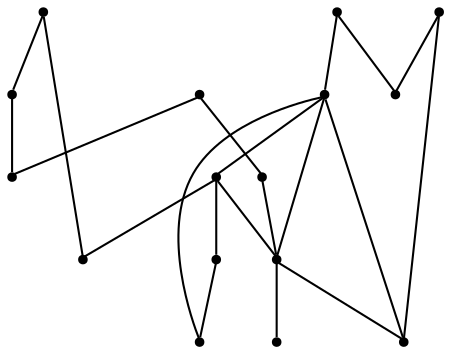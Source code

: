 graph {
  node [shape=point,comment="{\"directed\":false,\"doi\":\"10.1007/978-3-031-49272-3_22\",\"figure\":\"12 (2)\"}"]

  v0 [pos="1423.7965604048986,2004.511221591832"]
  v1 [pos="1402.8703116131135,2122.7327229912644"]
  v2 [pos="1323.3608166572621,2029.6232835346218"]
  v3 [pos="1302.4365709006343,2122.7327229912644"]
  v4 [pos="1536.784339864013,2189.6883442255403"]
  v5 [pos="1520.0452612007994,2256.6440926350933"]
  v6 [pos="1469.8289790374233,2139.4726774958663"]
  v7 [pos="1319.1737101171082,2290.1209812314755"]
  v8 [pos="1499.123209244582,1929.1875943220443"]
  v9 [pos="1448.902730245638,1878.9696384373883"]
  v10 [pos="1213.0203502037468,1921.1697018234527"]
  v11 [pos="1379.779195140803,1953.0327043639345"]
  v12 [pos="1339.6728355072166,2179.1868457471082"]
  v13 [pos="1202.0008589472063,2206.4284259054198"]
  v14 [pos="1235.4790798620515,2139.4726774958663"]
  v15 [pos="1277.4285179884027,1937.0887399165713"]

  v13 -- v14 [id="-2",pos="1202.0008589472063,2206.4284259054198 1235.4790798620515,2139.4726774958663 1235.4790798620515,2139.4726774958663 1235.4790798620515,2139.4726774958663"]
  v10 -- v9 [id="-3",pos="1213.0203502037468,1921.1697018234527 1448.902730245638,1878.9696384373883 1448.902730245638,1878.9696384373883 1448.902730245638,1878.9696384373883"]
  v15 -- v12 [id="-4",pos="1277.4285179884027,1937.0887399165713 1339.6728355072166,2179.1868457471082 1339.6728355072166,2179.1868457471082 1339.6728355072166,2179.1868457471082"]
  v13 -- v7 [id="-6",pos="1202.0008589472063,2206.4284259054198 1319.1737101171082,2290.1209812314755 1319.1737101171082,2290.1209812314755 1319.1737101171082,2290.1209812314755"]
  v3 -- v14 [id="-7",pos="1302.4365709006343,2122.7327229912644 1235.4790798620515,2139.4726774958663 1235.4790798620515,2139.4726774958663 1235.4790798620515,2139.4726774958663"]
  v3 -- v1 [id="-8",pos="1302.4365709006343,2122.7327229912644 1402.8703116131135,2122.7327229912644 1402.8703116131135,2122.7327229912644 1402.8703116131135,2122.7327229912644"]
  v10 -- v2 [id="-9",pos="1213.0203502037468,1921.1697018234527 1323.3608166572621,2029.6232835346218 1323.3608166572621,2029.6232835346218 1323.3608166572621,2029.6232835346218"]
  v7 -- v5 [id="-12",pos="1319.1737101171082,2290.1209812314755 1520.0452612007994,2256.6440926350933 1520.0452612007994,2256.6440926350933 1520.0452612007994,2256.6440926350933"]
  v2 -- v0 [id="-15",pos="1323.3608166572621,2029.6232835346218 1423.7965604048986,2004.511221591832 1423.7965604048986,2004.511221591832 1423.7965604048986,2004.511221591832"]
  v2 -- v3 [id="-16",pos="1323.3608166572621,2029.6232835346218 1302.4365709006343,2122.7327229912644 1302.4365709006343,2122.7327229912644 1302.4365709006343,2122.7327229912644"]
  v2 -- v1 [id="-17",pos="1323.3608166572621,2029.6232835346218 1402.8703116131135,2122.7327229912644 1402.8703116131135,2122.7327229912644 1402.8703116131135,2122.7327229912644"]
  v12 -- v2 [id="-19",pos="1339.6728355072166,2179.1868457471082 1323.3608166572621,2029.6232835346218 1323.3608166572621,2029.6232835346218 1323.3608166572621,2029.6232835346218"]
  v3 -- v15 [id="-21",pos="1302.4365709006343,2122.7327229912644 1277.4285179884027,1937.0887399165713 1277.4285179884027,1937.0887399165713 1277.4285179884027,1937.0887399165713"]
  v4 -- v5 [id="-22",pos="1536.784339864013,2189.6883442255403 1520.0452612007994,2256.6440926350933 1520.0452612007994,2256.6440926350933 1520.0452612007994,2256.6440926350933"]
  v4 -- v6 [id="-23",pos="1536.784339864013,2189.6883442255403 1469.8289790374233,2139.4726774958663 1469.8289790374233,2139.4726774958663 1469.8289790374233,2139.4726774958663"]
  v8 -- v9 [id="-26",pos="1499.123209244582,1929.1875943220443 1448.902730245638,1878.9696384373883 1448.902730245638,1878.9696384373883 1448.902730245638,1878.9696384373883"]
  v8 -- v0 [id="-27",pos="1499.123209244582,1929.1875943220443 1423.7965604048986,2004.511221591832 1423.7965604048986,2004.511221591832 1423.7965604048986,2004.511221591832"]
  v6 -- v1 [id="-29",pos="1469.8289790374233,2139.4726774958663 1402.8703116131135,2122.7327229912644 1402.8703116131135,2122.7327229912644 1402.8703116131135,2122.7327229912644"]
  v1 -- v11 [id="-40",pos="1402.8703116131135,2122.7327229912644 1379.779195140803,1953.0327043639345 1379.779195140803,1953.0327043639345 1379.779195140803,1953.0327043639345"]
  v1 -- v0 [id="-41",pos="1402.8703116131135,2122.7327229912644 1423.7965604048986,2004.511221591832 1423.7965604048986,2004.511221591832 1423.7965604048986,2004.511221591832"]
}